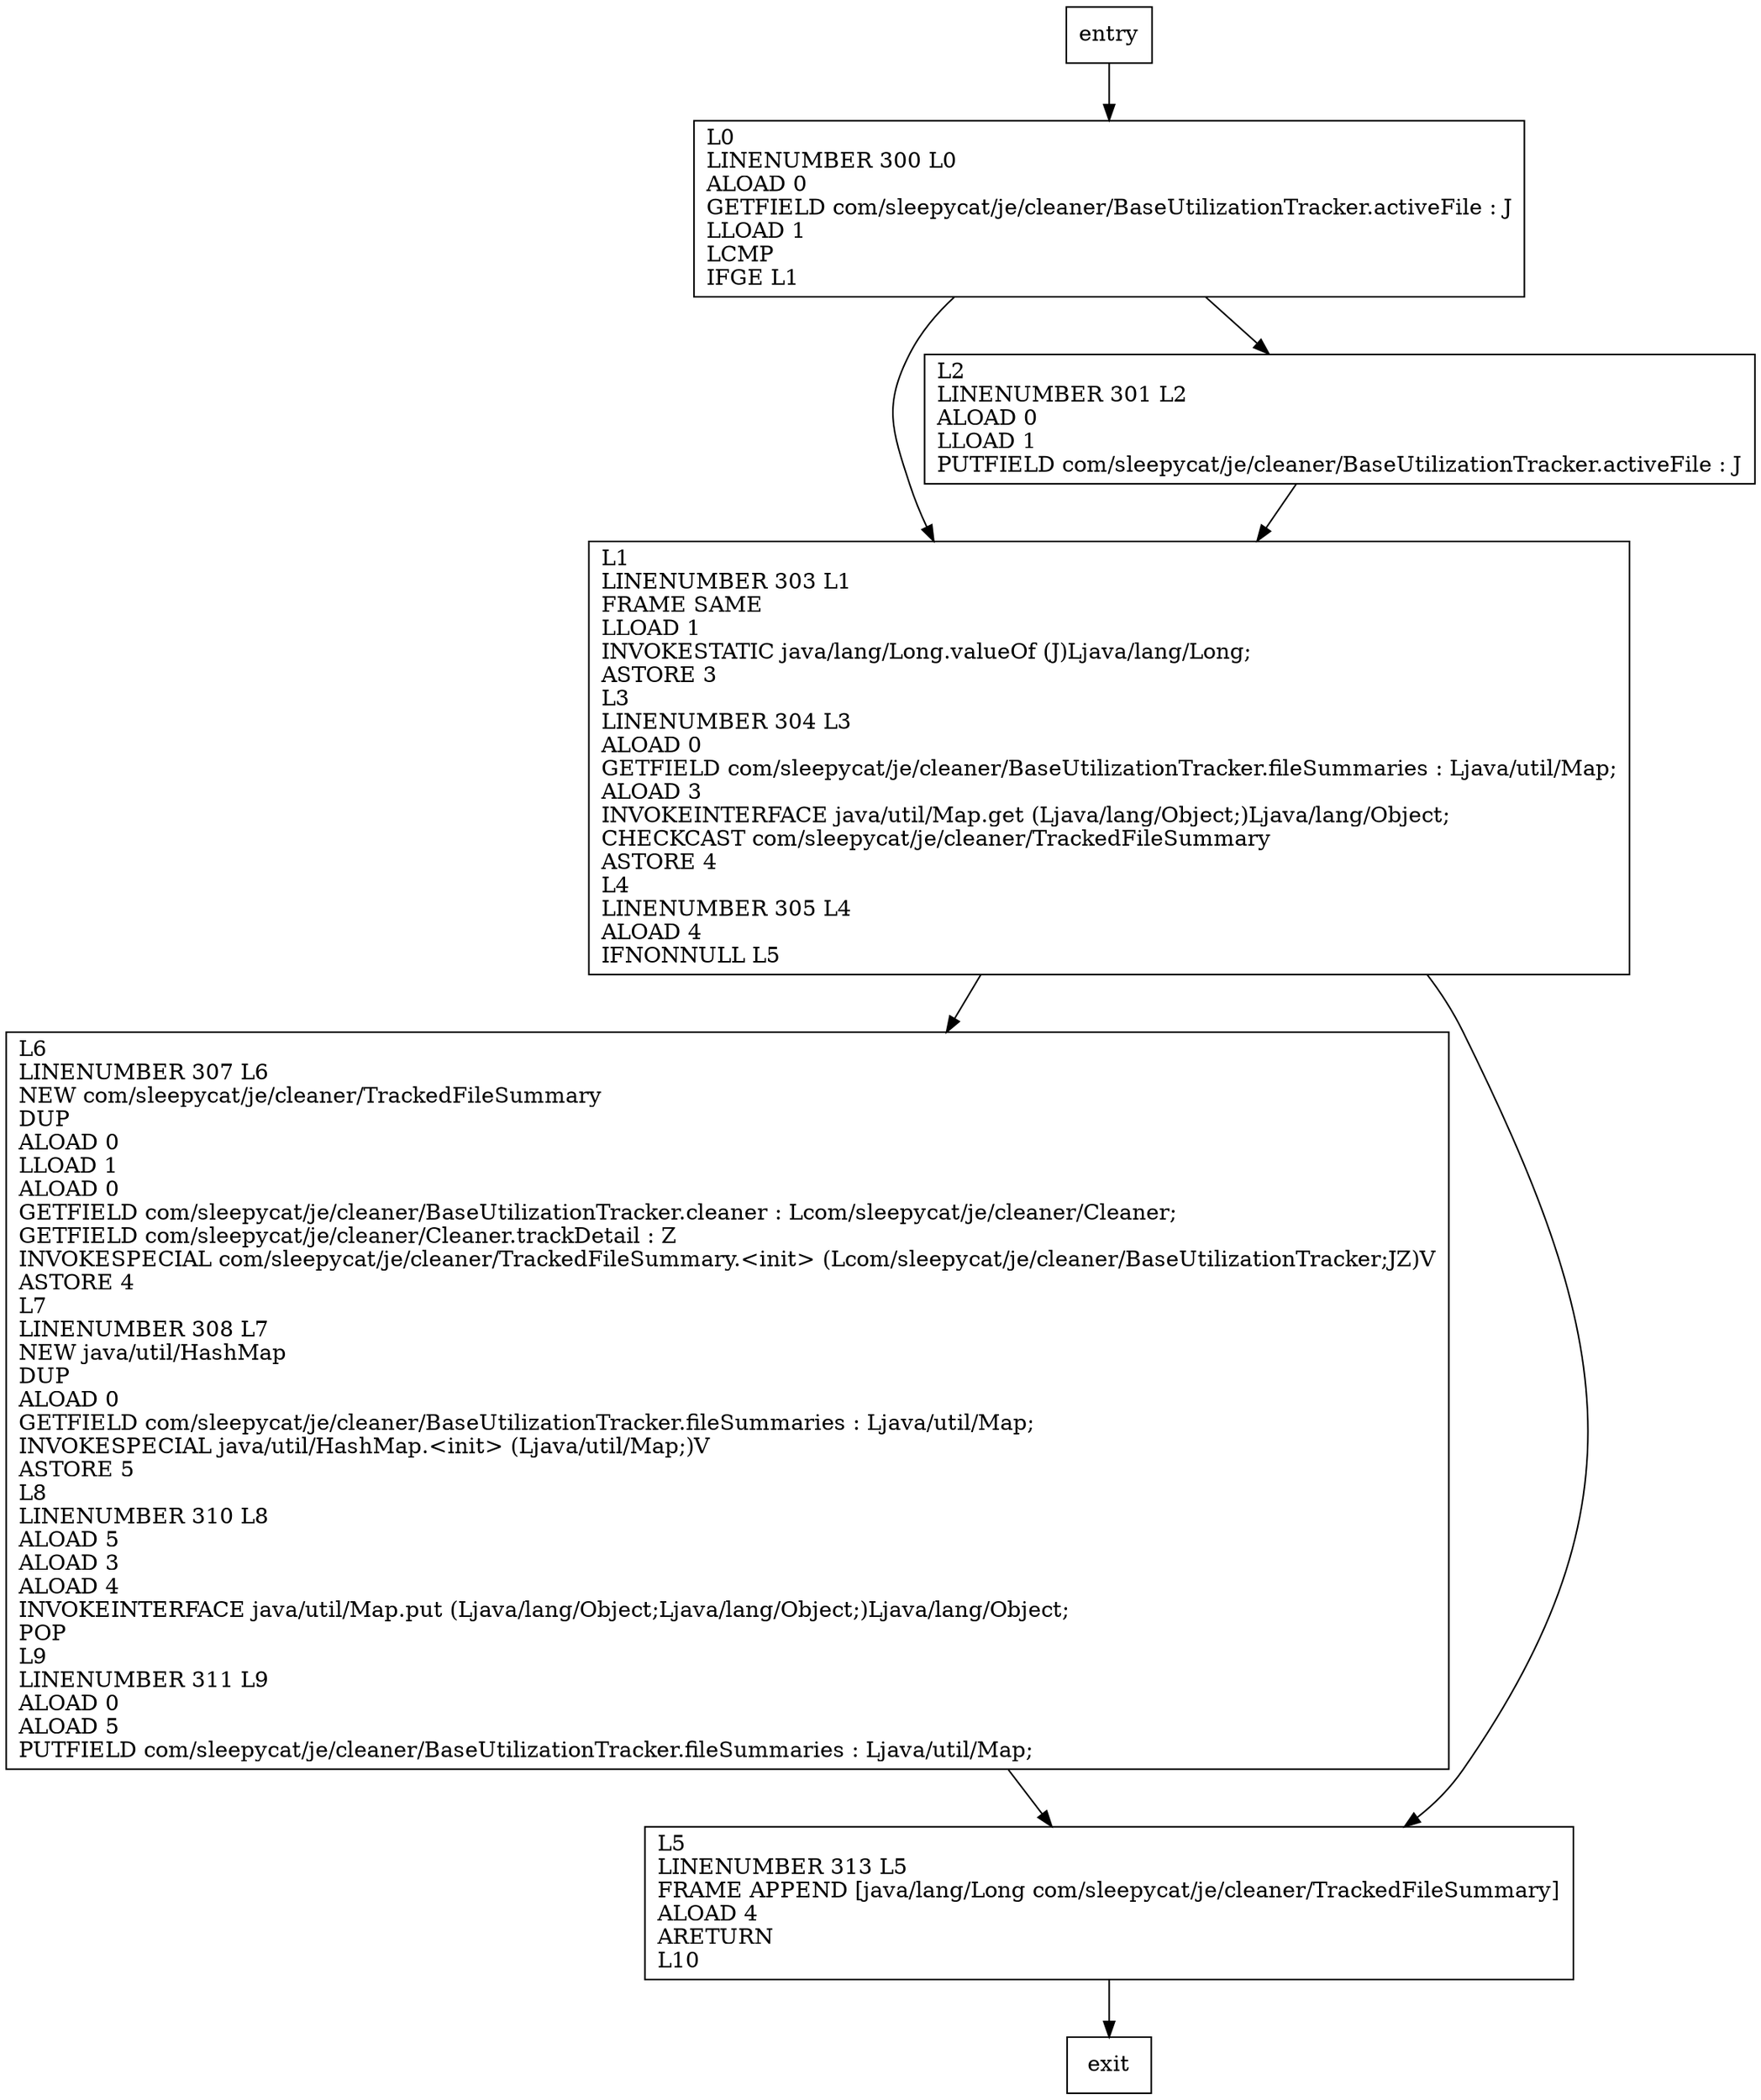 digraph getFileSummary {
node [shape=record];
359026485 [label="L1\lLINENUMBER 303 L1\lFRAME SAME\lLLOAD 1\lINVOKESTATIC java/lang/Long.valueOf (J)Ljava/lang/Long;\lASTORE 3\lL3\lLINENUMBER 304 L3\lALOAD 0\lGETFIELD com/sleepycat/je/cleaner/BaseUtilizationTracker.fileSummaries : Ljava/util/Map;\lALOAD 3\lINVOKEINTERFACE java/util/Map.get (Ljava/lang/Object;)Ljava/lang/Object;\lCHECKCAST com/sleepycat/je/cleaner/TrackedFileSummary\lASTORE 4\lL4\lLINENUMBER 305 L4\lALOAD 4\lIFNONNULL L5\l"];
1865476924 [label="L0\lLINENUMBER 300 L0\lALOAD 0\lGETFIELD com/sleepycat/je/cleaner/BaseUtilizationTracker.activeFile : J\lLLOAD 1\lLCMP\lIFGE L1\l"];
1372241754 [label="L2\lLINENUMBER 301 L2\lALOAD 0\lLLOAD 1\lPUTFIELD com/sleepycat/je/cleaner/BaseUtilizationTracker.activeFile : J\l"];
127198662 [label="L6\lLINENUMBER 307 L6\lNEW com/sleepycat/je/cleaner/TrackedFileSummary\lDUP\lALOAD 0\lLLOAD 1\lALOAD 0\lGETFIELD com/sleepycat/je/cleaner/BaseUtilizationTracker.cleaner : Lcom/sleepycat/je/cleaner/Cleaner;\lGETFIELD com/sleepycat/je/cleaner/Cleaner.trackDetail : Z\lINVOKESPECIAL com/sleepycat/je/cleaner/TrackedFileSummary.\<init\> (Lcom/sleepycat/je/cleaner/BaseUtilizationTracker;JZ)V\lASTORE 4\lL7\lLINENUMBER 308 L7\lNEW java/util/HashMap\lDUP\lALOAD 0\lGETFIELD com/sleepycat/je/cleaner/BaseUtilizationTracker.fileSummaries : Ljava/util/Map;\lINVOKESPECIAL java/util/HashMap.\<init\> (Ljava/util/Map;)V\lASTORE 5\lL8\lLINENUMBER 310 L8\lALOAD 5\lALOAD 3\lALOAD 4\lINVOKEINTERFACE java/util/Map.put (Ljava/lang/Object;Ljava/lang/Object;)Ljava/lang/Object;\lPOP\lL9\lLINENUMBER 311 L9\lALOAD 0\lALOAD 5\lPUTFIELD com/sleepycat/je/cleaner/BaseUtilizationTracker.fileSummaries : Ljava/util/Map;\l"];
1863681795 [label="L5\lLINENUMBER 313 L5\lFRAME APPEND [java/lang/Long com/sleepycat/je/cleaner/TrackedFileSummary]\lALOAD 4\lARETURN\lL10\l"];
entry;
exit;
entry -> 1865476924
359026485 -> 127198662
359026485 -> 1863681795
1865476924 -> 359026485
1865476924 -> 1372241754
1372241754 -> 359026485
127198662 -> 1863681795
1863681795 -> exit
}

